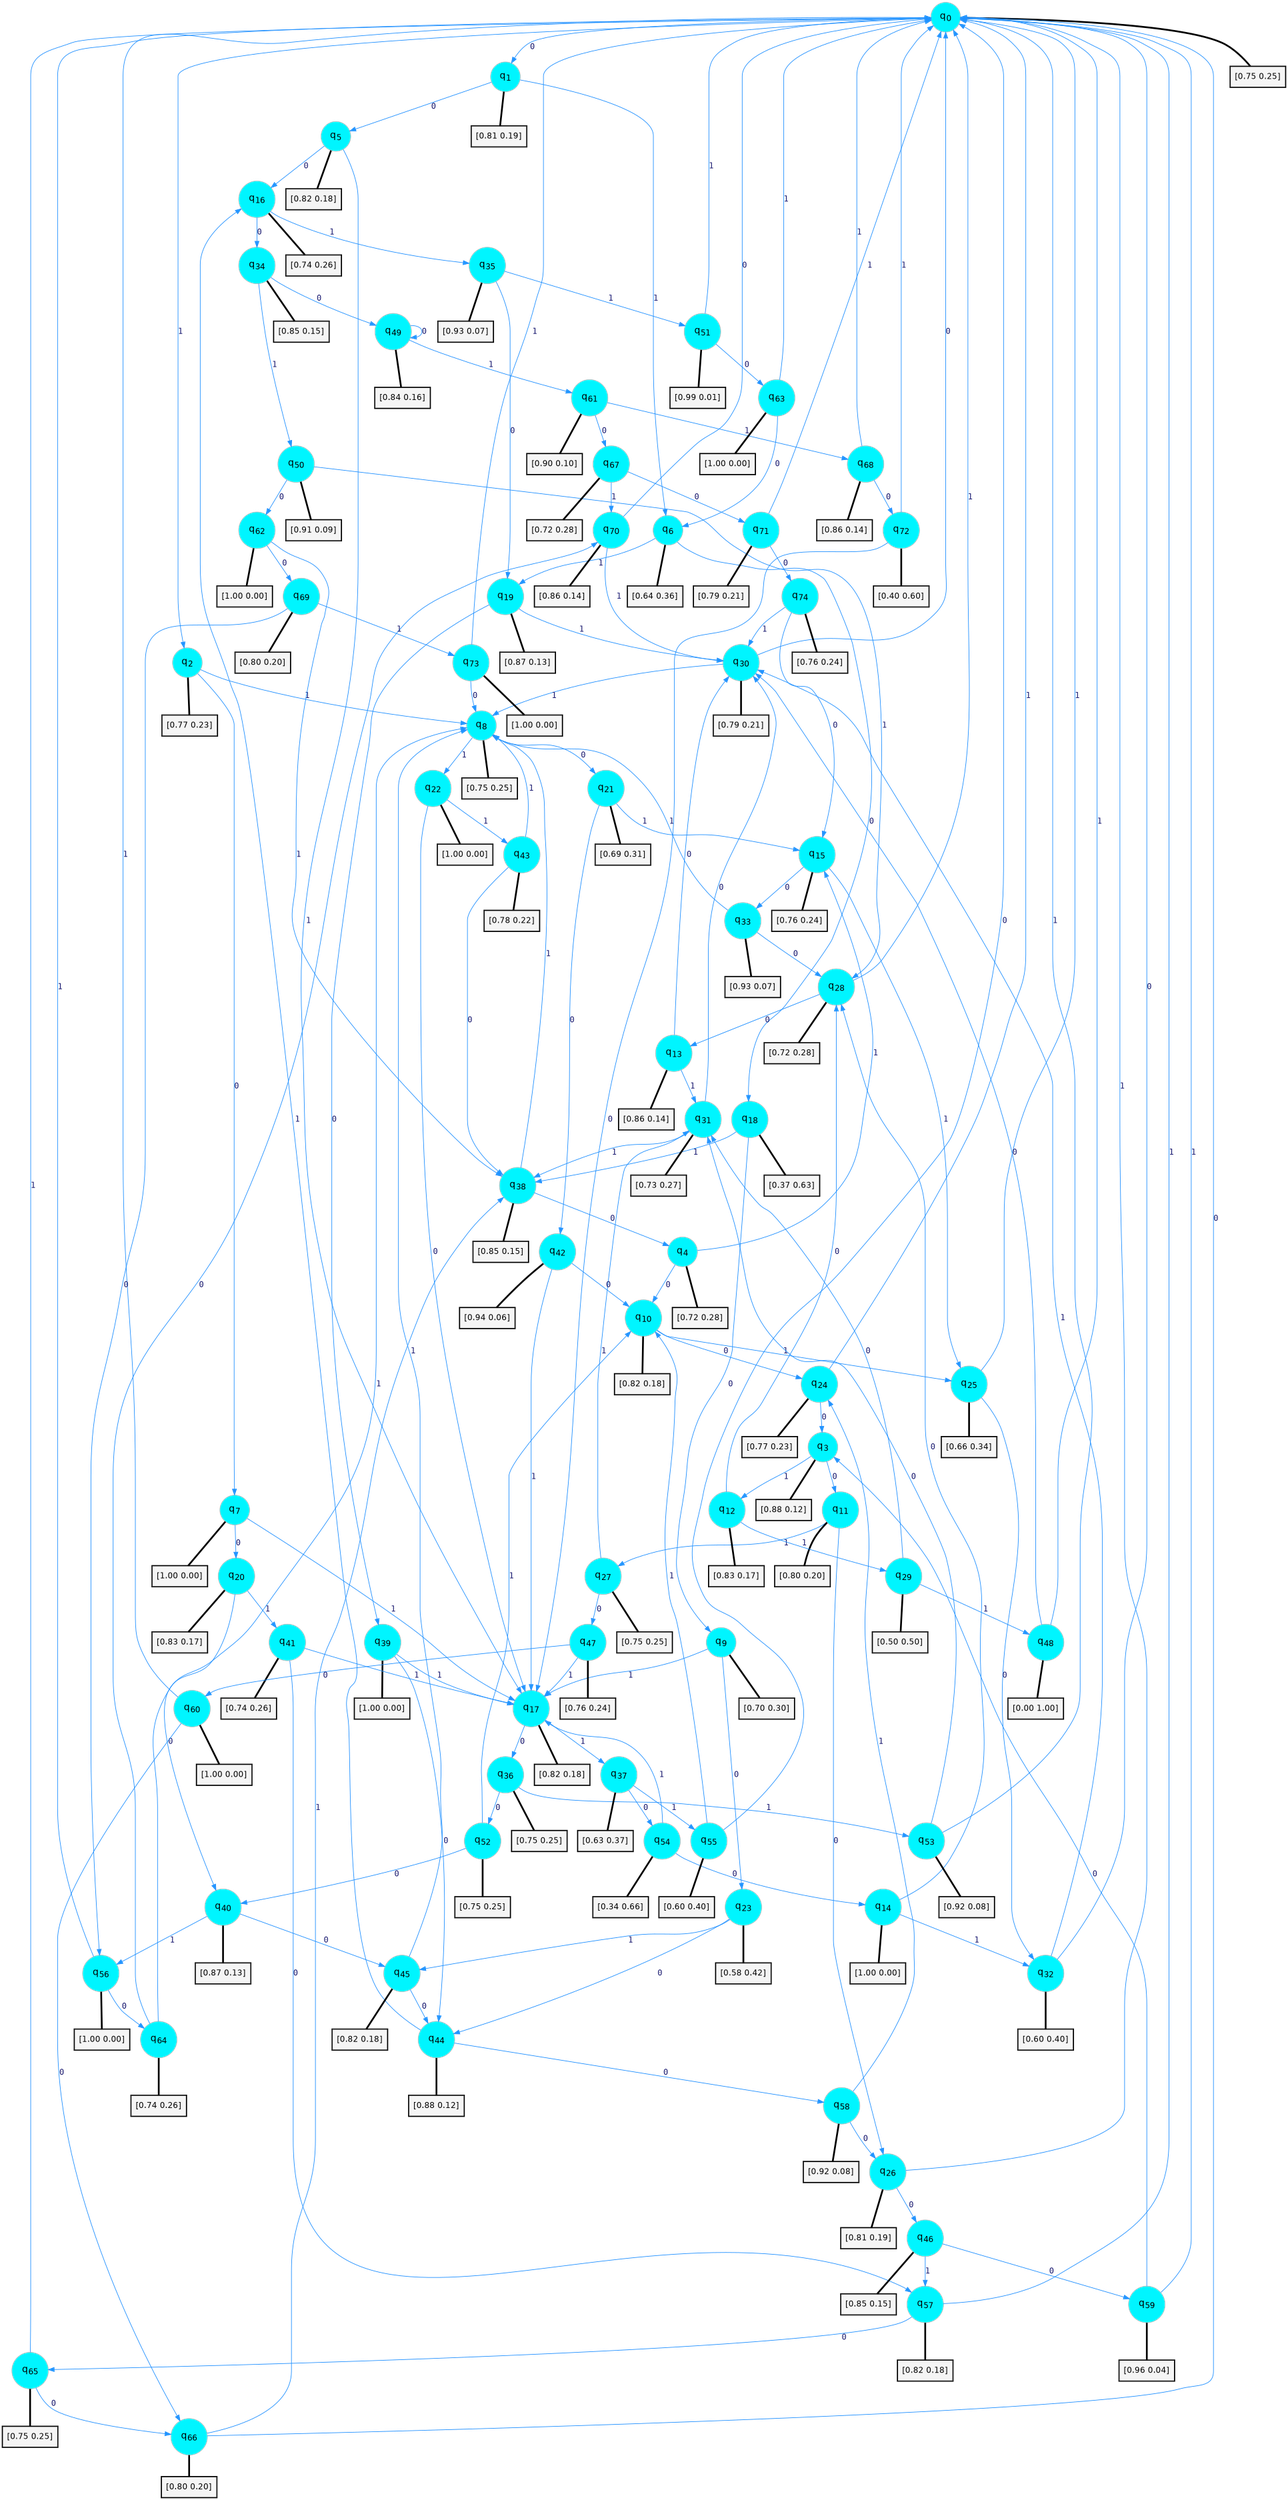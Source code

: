 digraph G {
graph [
bgcolor=transparent, dpi=300, rankdir=TD, size="40,25"];
node [
color=gray, fillcolor=turquoise1, fontcolor=black, fontname=Helvetica, fontsize=16, fontweight=bold, shape=circle, style=filled];
edge [
arrowsize=1, color=dodgerblue1, fontcolor=midnightblue, fontname=courier, fontweight=bold, penwidth=1, style=solid, weight=20];
0[label=<q<SUB>0</SUB>>];
1[label=<q<SUB>1</SUB>>];
2[label=<q<SUB>2</SUB>>];
3[label=<q<SUB>3</SUB>>];
4[label=<q<SUB>4</SUB>>];
5[label=<q<SUB>5</SUB>>];
6[label=<q<SUB>6</SUB>>];
7[label=<q<SUB>7</SUB>>];
8[label=<q<SUB>8</SUB>>];
9[label=<q<SUB>9</SUB>>];
10[label=<q<SUB>10</SUB>>];
11[label=<q<SUB>11</SUB>>];
12[label=<q<SUB>12</SUB>>];
13[label=<q<SUB>13</SUB>>];
14[label=<q<SUB>14</SUB>>];
15[label=<q<SUB>15</SUB>>];
16[label=<q<SUB>16</SUB>>];
17[label=<q<SUB>17</SUB>>];
18[label=<q<SUB>18</SUB>>];
19[label=<q<SUB>19</SUB>>];
20[label=<q<SUB>20</SUB>>];
21[label=<q<SUB>21</SUB>>];
22[label=<q<SUB>22</SUB>>];
23[label=<q<SUB>23</SUB>>];
24[label=<q<SUB>24</SUB>>];
25[label=<q<SUB>25</SUB>>];
26[label=<q<SUB>26</SUB>>];
27[label=<q<SUB>27</SUB>>];
28[label=<q<SUB>28</SUB>>];
29[label=<q<SUB>29</SUB>>];
30[label=<q<SUB>30</SUB>>];
31[label=<q<SUB>31</SUB>>];
32[label=<q<SUB>32</SUB>>];
33[label=<q<SUB>33</SUB>>];
34[label=<q<SUB>34</SUB>>];
35[label=<q<SUB>35</SUB>>];
36[label=<q<SUB>36</SUB>>];
37[label=<q<SUB>37</SUB>>];
38[label=<q<SUB>38</SUB>>];
39[label=<q<SUB>39</SUB>>];
40[label=<q<SUB>40</SUB>>];
41[label=<q<SUB>41</SUB>>];
42[label=<q<SUB>42</SUB>>];
43[label=<q<SUB>43</SUB>>];
44[label=<q<SUB>44</SUB>>];
45[label=<q<SUB>45</SUB>>];
46[label=<q<SUB>46</SUB>>];
47[label=<q<SUB>47</SUB>>];
48[label=<q<SUB>48</SUB>>];
49[label=<q<SUB>49</SUB>>];
50[label=<q<SUB>50</SUB>>];
51[label=<q<SUB>51</SUB>>];
52[label=<q<SUB>52</SUB>>];
53[label=<q<SUB>53</SUB>>];
54[label=<q<SUB>54</SUB>>];
55[label=<q<SUB>55</SUB>>];
56[label=<q<SUB>56</SUB>>];
57[label=<q<SUB>57</SUB>>];
58[label=<q<SUB>58</SUB>>];
59[label=<q<SUB>59</SUB>>];
60[label=<q<SUB>60</SUB>>];
61[label=<q<SUB>61</SUB>>];
62[label=<q<SUB>62</SUB>>];
63[label=<q<SUB>63</SUB>>];
64[label=<q<SUB>64</SUB>>];
65[label=<q<SUB>65</SUB>>];
66[label=<q<SUB>66</SUB>>];
67[label=<q<SUB>67</SUB>>];
68[label=<q<SUB>68</SUB>>];
69[label=<q<SUB>69</SUB>>];
70[label=<q<SUB>70</SUB>>];
71[label=<q<SUB>71</SUB>>];
72[label=<q<SUB>72</SUB>>];
73[label=<q<SUB>73</SUB>>];
74[label=<q<SUB>74</SUB>>];
75[label="[0.75 0.25]", shape=box,fontcolor=black, fontname=Helvetica, fontsize=14, penwidth=2, fillcolor=whitesmoke,color=black];
76[label="[0.81 0.19]", shape=box,fontcolor=black, fontname=Helvetica, fontsize=14, penwidth=2, fillcolor=whitesmoke,color=black];
77[label="[0.77 0.23]", shape=box,fontcolor=black, fontname=Helvetica, fontsize=14, penwidth=2, fillcolor=whitesmoke,color=black];
78[label="[0.88 0.12]", shape=box,fontcolor=black, fontname=Helvetica, fontsize=14, penwidth=2, fillcolor=whitesmoke,color=black];
79[label="[0.72 0.28]", shape=box,fontcolor=black, fontname=Helvetica, fontsize=14, penwidth=2, fillcolor=whitesmoke,color=black];
80[label="[0.82 0.18]", shape=box,fontcolor=black, fontname=Helvetica, fontsize=14, penwidth=2, fillcolor=whitesmoke,color=black];
81[label="[0.64 0.36]", shape=box,fontcolor=black, fontname=Helvetica, fontsize=14, penwidth=2, fillcolor=whitesmoke,color=black];
82[label="[1.00 0.00]", shape=box,fontcolor=black, fontname=Helvetica, fontsize=14, penwidth=2, fillcolor=whitesmoke,color=black];
83[label="[0.75 0.25]", shape=box,fontcolor=black, fontname=Helvetica, fontsize=14, penwidth=2, fillcolor=whitesmoke,color=black];
84[label="[0.70 0.30]", shape=box,fontcolor=black, fontname=Helvetica, fontsize=14, penwidth=2, fillcolor=whitesmoke,color=black];
85[label="[0.82 0.18]", shape=box,fontcolor=black, fontname=Helvetica, fontsize=14, penwidth=2, fillcolor=whitesmoke,color=black];
86[label="[0.80 0.20]", shape=box,fontcolor=black, fontname=Helvetica, fontsize=14, penwidth=2, fillcolor=whitesmoke,color=black];
87[label="[0.83 0.17]", shape=box,fontcolor=black, fontname=Helvetica, fontsize=14, penwidth=2, fillcolor=whitesmoke,color=black];
88[label="[0.86 0.14]", shape=box,fontcolor=black, fontname=Helvetica, fontsize=14, penwidth=2, fillcolor=whitesmoke,color=black];
89[label="[1.00 0.00]", shape=box,fontcolor=black, fontname=Helvetica, fontsize=14, penwidth=2, fillcolor=whitesmoke,color=black];
90[label="[0.76 0.24]", shape=box,fontcolor=black, fontname=Helvetica, fontsize=14, penwidth=2, fillcolor=whitesmoke,color=black];
91[label="[0.74 0.26]", shape=box,fontcolor=black, fontname=Helvetica, fontsize=14, penwidth=2, fillcolor=whitesmoke,color=black];
92[label="[0.82 0.18]", shape=box,fontcolor=black, fontname=Helvetica, fontsize=14, penwidth=2, fillcolor=whitesmoke,color=black];
93[label="[0.37 0.63]", shape=box,fontcolor=black, fontname=Helvetica, fontsize=14, penwidth=2, fillcolor=whitesmoke,color=black];
94[label="[0.87 0.13]", shape=box,fontcolor=black, fontname=Helvetica, fontsize=14, penwidth=2, fillcolor=whitesmoke,color=black];
95[label="[0.83 0.17]", shape=box,fontcolor=black, fontname=Helvetica, fontsize=14, penwidth=2, fillcolor=whitesmoke,color=black];
96[label="[0.69 0.31]", shape=box,fontcolor=black, fontname=Helvetica, fontsize=14, penwidth=2, fillcolor=whitesmoke,color=black];
97[label="[1.00 0.00]", shape=box,fontcolor=black, fontname=Helvetica, fontsize=14, penwidth=2, fillcolor=whitesmoke,color=black];
98[label="[0.58 0.42]", shape=box,fontcolor=black, fontname=Helvetica, fontsize=14, penwidth=2, fillcolor=whitesmoke,color=black];
99[label="[0.77 0.23]", shape=box,fontcolor=black, fontname=Helvetica, fontsize=14, penwidth=2, fillcolor=whitesmoke,color=black];
100[label="[0.66 0.34]", shape=box,fontcolor=black, fontname=Helvetica, fontsize=14, penwidth=2, fillcolor=whitesmoke,color=black];
101[label="[0.81 0.19]", shape=box,fontcolor=black, fontname=Helvetica, fontsize=14, penwidth=2, fillcolor=whitesmoke,color=black];
102[label="[0.75 0.25]", shape=box,fontcolor=black, fontname=Helvetica, fontsize=14, penwidth=2, fillcolor=whitesmoke,color=black];
103[label="[0.72 0.28]", shape=box,fontcolor=black, fontname=Helvetica, fontsize=14, penwidth=2, fillcolor=whitesmoke,color=black];
104[label="[0.50 0.50]", shape=box,fontcolor=black, fontname=Helvetica, fontsize=14, penwidth=2, fillcolor=whitesmoke,color=black];
105[label="[0.79 0.21]", shape=box,fontcolor=black, fontname=Helvetica, fontsize=14, penwidth=2, fillcolor=whitesmoke,color=black];
106[label="[0.73 0.27]", shape=box,fontcolor=black, fontname=Helvetica, fontsize=14, penwidth=2, fillcolor=whitesmoke,color=black];
107[label="[0.60 0.40]", shape=box,fontcolor=black, fontname=Helvetica, fontsize=14, penwidth=2, fillcolor=whitesmoke,color=black];
108[label="[0.93 0.07]", shape=box,fontcolor=black, fontname=Helvetica, fontsize=14, penwidth=2, fillcolor=whitesmoke,color=black];
109[label="[0.85 0.15]", shape=box,fontcolor=black, fontname=Helvetica, fontsize=14, penwidth=2, fillcolor=whitesmoke,color=black];
110[label="[0.93 0.07]", shape=box,fontcolor=black, fontname=Helvetica, fontsize=14, penwidth=2, fillcolor=whitesmoke,color=black];
111[label="[0.75 0.25]", shape=box,fontcolor=black, fontname=Helvetica, fontsize=14, penwidth=2, fillcolor=whitesmoke,color=black];
112[label="[0.63 0.37]", shape=box,fontcolor=black, fontname=Helvetica, fontsize=14, penwidth=2, fillcolor=whitesmoke,color=black];
113[label="[0.85 0.15]", shape=box,fontcolor=black, fontname=Helvetica, fontsize=14, penwidth=2, fillcolor=whitesmoke,color=black];
114[label="[1.00 0.00]", shape=box,fontcolor=black, fontname=Helvetica, fontsize=14, penwidth=2, fillcolor=whitesmoke,color=black];
115[label="[0.87 0.13]", shape=box,fontcolor=black, fontname=Helvetica, fontsize=14, penwidth=2, fillcolor=whitesmoke,color=black];
116[label="[0.74 0.26]", shape=box,fontcolor=black, fontname=Helvetica, fontsize=14, penwidth=2, fillcolor=whitesmoke,color=black];
117[label="[0.94 0.06]", shape=box,fontcolor=black, fontname=Helvetica, fontsize=14, penwidth=2, fillcolor=whitesmoke,color=black];
118[label="[0.78 0.22]", shape=box,fontcolor=black, fontname=Helvetica, fontsize=14, penwidth=2, fillcolor=whitesmoke,color=black];
119[label="[0.88 0.12]", shape=box,fontcolor=black, fontname=Helvetica, fontsize=14, penwidth=2, fillcolor=whitesmoke,color=black];
120[label="[0.82 0.18]", shape=box,fontcolor=black, fontname=Helvetica, fontsize=14, penwidth=2, fillcolor=whitesmoke,color=black];
121[label="[0.85 0.15]", shape=box,fontcolor=black, fontname=Helvetica, fontsize=14, penwidth=2, fillcolor=whitesmoke,color=black];
122[label="[0.76 0.24]", shape=box,fontcolor=black, fontname=Helvetica, fontsize=14, penwidth=2, fillcolor=whitesmoke,color=black];
123[label="[0.00 1.00]", shape=box,fontcolor=black, fontname=Helvetica, fontsize=14, penwidth=2, fillcolor=whitesmoke,color=black];
124[label="[0.84 0.16]", shape=box,fontcolor=black, fontname=Helvetica, fontsize=14, penwidth=2, fillcolor=whitesmoke,color=black];
125[label="[0.91 0.09]", shape=box,fontcolor=black, fontname=Helvetica, fontsize=14, penwidth=2, fillcolor=whitesmoke,color=black];
126[label="[0.99 0.01]", shape=box,fontcolor=black, fontname=Helvetica, fontsize=14, penwidth=2, fillcolor=whitesmoke,color=black];
127[label="[0.75 0.25]", shape=box,fontcolor=black, fontname=Helvetica, fontsize=14, penwidth=2, fillcolor=whitesmoke,color=black];
128[label="[0.92 0.08]", shape=box,fontcolor=black, fontname=Helvetica, fontsize=14, penwidth=2, fillcolor=whitesmoke,color=black];
129[label="[0.34 0.66]", shape=box,fontcolor=black, fontname=Helvetica, fontsize=14, penwidth=2, fillcolor=whitesmoke,color=black];
130[label="[0.60 0.40]", shape=box,fontcolor=black, fontname=Helvetica, fontsize=14, penwidth=2, fillcolor=whitesmoke,color=black];
131[label="[1.00 0.00]", shape=box,fontcolor=black, fontname=Helvetica, fontsize=14, penwidth=2, fillcolor=whitesmoke,color=black];
132[label="[0.82 0.18]", shape=box,fontcolor=black, fontname=Helvetica, fontsize=14, penwidth=2, fillcolor=whitesmoke,color=black];
133[label="[0.92 0.08]", shape=box,fontcolor=black, fontname=Helvetica, fontsize=14, penwidth=2, fillcolor=whitesmoke,color=black];
134[label="[0.96 0.04]", shape=box,fontcolor=black, fontname=Helvetica, fontsize=14, penwidth=2, fillcolor=whitesmoke,color=black];
135[label="[1.00 0.00]", shape=box,fontcolor=black, fontname=Helvetica, fontsize=14, penwidth=2, fillcolor=whitesmoke,color=black];
136[label="[0.90 0.10]", shape=box,fontcolor=black, fontname=Helvetica, fontsize=14, penwidth=2, fillcolor=whitesmoke,color=black];
137[label="[1.00 0.00]", shape=box,fontcolor=black, fontname=Helvetica, fontsize=14, penwidth=2, fillcolor=whitesmoke,color=black];
138[label="[1.00 0.00]", shape=box,fontcolor=black, fontname=Helvetica, fontsize=14, penwidth=2, fillcolor=whitesmoke,color=black];
139[label="[0.74 0.26]", shape=box,fontcolor=black, fontname=Helvetica, fontsize=14, penwidth=2, fillcolor=whitesmoke,color=black];
140[label="[0.75 0.25]", shape=box,fontcolor=black, fontname=Helvetica, fontsize=14, penwidth=2, fillcolor=whitesmoke,color=black];
141[label="[0.80 0.20]", shape=box,fontcolor=black, fontname=Helvetica, fontsize=14, penwidth=2, fillcolor=whitesmoke,color=black];
142[label="[0.72 0.28]", shape=box,fontcolor=black, fontname=Helvetica, fontsize=14, penwidth=2, fillcolor=whitesmoke,color=black];
143[label="[0.86 0.14]", shape=box,fontcolor=black, fontname=Helvetica, fontsize=14, penwidth=2, fillcolor=whitesmoke,color=black];
144[label="[0.80 0.20]", shape=box,fontcolor=black, fontname=Helvetica, fontsize=14, penwidth=2, fillcolor=whitesmoke,color=black];
145[label="[0.86 0.14]", shape=box,fontcolor=black, fontname=Helvetica, fontsize=14, penwidth=2, fillcolor=whitesmoke,color=black];
146[label="[0.79 0.21]", shape=box,fontcolor=black, fontname=Helvetica, fontsize=14, penwidth=2, fillcolor=whitesmoke,color=black];
147[label="[0.40 0.60]", shape=box,fontcolor=black, fontname=Helvetica, fontsize=14, penwidth=2, fillcolor=whitesmoke,color=black];
148[label="[1.00 0.00]", shape=box,fontcolor=black, fontname=Helvetica, fontsize=14, penwidth=2, fillcolor=whitesmoke,color=black];
149[label="[0.76 0.24]", shape=box,fontcolor=black, fontname=Helvetica, fontsize=14, penwidth=2, fillcolor=whitesmoke,color=black];
0->1 [label=0];
0->2 [label=1];
0->75 [arrowhead=none, penwidth=3,color=black];
1->5 [label=0];
1->6 [label=1];
1->76 [arrowhead=none, penwidth=3,color=black];
2->7 [label=0];
2->8 [label=1];
2->77 [arrowhead=none, penwidth=3,color=black];
3->11 [label=0];
3->12 [label=1];
3->78 [arrowhead=none, penwidth=3,color=black];
4->10 [label=0];
4->15 [label=1];
4->79 [arrowhead=none, penwidth=3,color=black];
5->16 [label=0];
5->17 [label=1];
5->80 [arrowhead=none, penwidth=3,color=black];
6->18 [label=0];
6->19 [label=1];
6->81 [arrowhead=none, penwidth=3,color=black];
7->20 [label=0];
7->17 [label=1];
7->82 [arrowhead=none, penwidth=3,color=black];
8->21 [label=0];
8->22 [label=1];
8->83 [arrowhead=none, penwidth=3,color=black];
9->23 [label=0];
9->17 [label=1];
9->84 [arrowhead=none, penwidth=3,color=black];
10->24 [label=0];
10->25 [label=1];
10->85 [arrowhead=none, penwidth=3,color=black];
11->26 [label=0];
11->27 [label=1];
11->86 [arrowhead=none, penwidth=3,color=black];
12->28 [label=0];
12->29 [label=1];
12->87 [arrowhead=none, penwidth=3,color=black];
13->30 [label=0];
13->31 [label=1];
13->88 [arrowhead=none, penwidth=3,color=black];
14->28 [label=0];
14->32 [label=1];
14->89 [arrowhead=none, penwidth=3,color=black];
15->33 [label=0];
15->25 [label=1];
15->90 [arrowhead=none, penwidth=3,color=black];
16->34 [label=0];
16->35 [label=1];
16->91 [arrowhead=none, penwidth=3,color=black];
17->36 [label=0];
17->37 [label=1];
17->92 [arrowhead=none, penwidth=3,color=black];
18->9 [label=0];
18->38 [label=1];
18->93 [arrowhead=none, penwidth=3,color=black];
19->39 [label=0];
19->30 [label=1];
19->94 [arrowhead=none, penwidth=3,color=black];
20->40 [label=0];
20->41 [label=1];
20->95 [arrowhead=none, penwidth=3,color=black];
21->42 [label=0];
21->15 [label=1];
21->96 [arrowhead=none, penwidth=3,color=black];
22->17 [label=0];
22->43 [label=1];
22->97 [arrowhead=none, penwidth=3,color=black];
23->44 [label=0];
23->45 [label=1];
23->98 [arrowhead=none, penwidth=3,color=black];
24->3 [label=0];
24->0 [label=1];
24->99 [arrowhead=none, penwidth=3,color=black];
25->32 [label=0];
25->0 [label=1];
25->100 [arrowhead=none, penwidth=3,color=black];
26->46 [label=0];
26->0 [label=1];
26->101 [arrowhead=none, penwidth=3,color=black];
27->47 [label=0];
27->31 [label=1];
27->102 [arrowhead=none, penwidth=3,color=black];
28->13 [label=0];
28->0 [label=1];
28->103 [arrowhead=none, penwidth=3,color=black];
29->31 [label=0];
29->48 [label=1];
29->104 [arrowhead=none, penwidth=3,color=black];
30->0 [label=0];
30->8 [label=1];
30->105 [arrowhead=none, penwidth=3,color=black];
31->30 [label=0];
31->38 [label=1];
31->106 [arrowhead=none, penwidth=3,color=black];
32->0 [label=0];
32->30 [label=1];
32->107 [arrowhead=none, penwidth=3,color=black];
33->28 [label=0];
33->8 [label=1];
33->108 [arrowhead=none, penwidth=3,color=black];
34->49 [label=0];
34->50 [label=1];
34->109 [arrowhead=none, penwidth=3,color=black];
35->19 [label=0];
35->51 [label=1];
35->110 [arrowhead=none, penwidth=3,color=black];
36->52 [label=0];
36->53 [label=1];
36->111 [arrowhead=none, penwidth=3,color=black];
37->54 [label=0];
37->55 [label=1];
37->112 [arrowhead=none, penwidth=3,color=black];
38->4 [label=0];
38->8 [label=1];
38->113 [arrowhead=none, penwidth=3,color=black];
39->44 [label=0];
39->17 [label=1];
39->114 [arrowhead=none, penwidth=3,color=black];
40->45 [label=0];
40->56 [label=1];
40->115 [arrowhead=none, penwidth=3,color=black];
41->57 [label=0];
41->17 [label=1];
41->116 [arrowhead=none, penwidth=3,color=black];
42->10 [label=0];
42->17 [label=1];
42->117 [arrowhead=none, penwidth=3,color=black];
43->38 [label=0];
43->8 [label=1];
43->118 [arrowhead=none, penwidth=3,color=black];
44->58 [label=0];
44->16 [label=1];
44->119 [arrowhead=none, penwidth=3,color=black];
45->44 [label=0];
45->8 [label=1];
45->120 [arrowhead=none, penwidth=3,color=black];
46->59 [label=0];
46->57 [label=1];
46->121 [arrowhead=none, penwidth=3,color=black];
47->60 [label=0];
47->17 [label=1];
47->122 [arrowhead=none, penwidth=3,color=black];
48->30 [label=0];
48->0 [label=1];
48->123 [arrowhead=none, penwidth=3,color=black];
49->49 [label=0];
49->61 [label=1];
49->124 [arrowhead=none, penwidth=3,color=black];
50->62 [label=0];
50->28 [label=1];
50->125 [arrowhead=none, penwidth=3,color=black];
51->63 [label=0];
51->0 [label=1];
51->126 [arrowhead=none, penwidth=3,color=black];
52->40 [label=0];
52->10 [label=1];
52->127 [arrowhead=none, penwidth=3,color=black];
53->31 [label=0];
53->0 [label=1];
53->128 [arrowhead=none, penwidth=3,color=black];
54->14 [label=0];
54->17 [label=1];
54->129 [arrowhead=none, penwidth=3,color=black];
55->0 [label=0];
55->10 [label=1];
55->130 [arrowhead=none, penwidth=3,color=black];
56->64 [label=0];
56->0 [label=1];
56->131 [arrowhead=none, penwidth=3,color=black];
57->65 [label=0];
57->0 [label=1];
57->132 [arrowhead=none, penwidth=3,color=black];
58->26 [label=0];
58->24 [label=1];
58->133 [arrowhead=none, penwidth=3,color=black];
59->3 [label=0];
59->0 [label=1];
59->134 [arrowhead=none, penwidth=3,color=black];
60->66 [label=0];
60->0 [label=1];
60->135 [arrowhead=none, penwidth=3,color=black];
61->67 [label=0];
61->68 [label=1];
61->136 [arrowhead=none, penwidth=3,color=black];
62->69 [label=0];
62->38 [label=1];
62->137 [arrowhead=none, penwidth=3,color=black];
63->6 [label=0];
63->0 [label=1];
63->138 [arrowhead=none, penwidth=3,color=black];
64->70 [label=0];
64->8 [label=1];
64->139 [arrowhead=none, penwidth=3,color=black];
65->66 [label=0];
65->0 [label=1];
65->140 [arrowhead=none, penwidth=3,color=black];
66->0 [label=0];
66->38 [label=1];
66->141 [arrowhead=none, penwidth=3,color=black];
67->71 [label=0];
67->70 [label=1];
67->142 [arrowhead=none, penwidth=3,color=black];
68->72 [label=0];
68->0 [label=1];
68->143 [arrowhead=none, penwidth=3,color=black];
69->56 [label=0];
69->73 [label=1];
69->144 [arrowhead=none, penwidth=3,color=black];
70->0 [label=0];
70->30 [label=1];
70->145 [arrowhead=none, penwidth=3,color=black];
71->74 [label=0];
71->0 [label=1];
71->146 [arrowhead=none, penwidth=3,color=black];
72->17 [label=0];
72->0 [label=1];
72->147 [arrowhead=none, penwidth=3,color=black];
73->8 [label=0];
73->0 [label=1];
73->148 [arrowhead=none, penwidth=3,color=black];
74->15 [label=0];
74->30 [label=1];
74->149 [arrowhead=none, penwidth=3,color=black];
}
